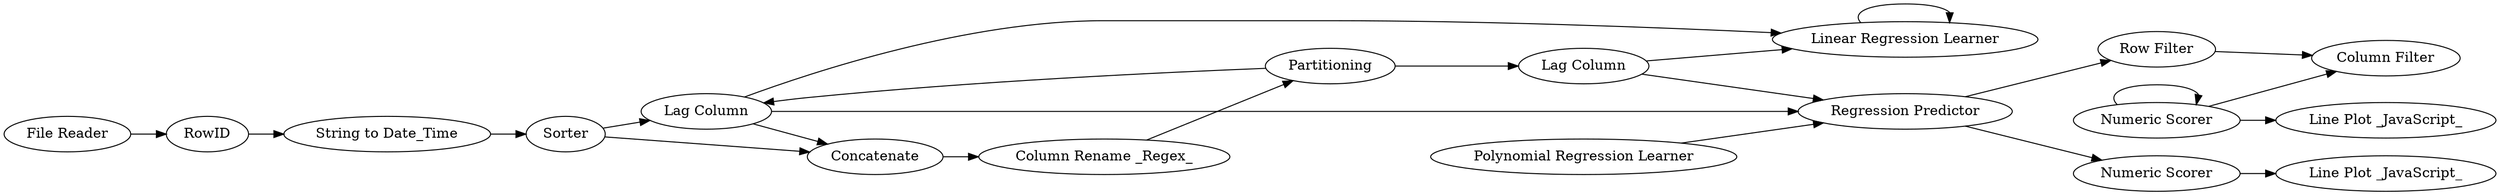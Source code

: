 digraph {
	211 -> 205
	211 -> 160
	205 -> 206
	199 -> 211
	212 -> 199
	158 -> 209
	207 -> 160
	206 -> 147
	159 -> 160
	200 -> 212
	199 -> 205
	208 -> 200
	166 -> 166
	149 -> 150
	166 -> 210
	211 -> 167
	160 -> 149
	147 -> 211
	147 -> 207
	166 -> 150
	207 -> 167
	167 -> 167
	160 -> 158
	210 [label="Line Plot _JavaScript_"]
	150 [label="Column Filter"]
	167 [label="Linear Regression Learner"]
	199 [label=Sorter]
	211 [label="Lag Column"]
	209 [label="Line Plot _JavaScript_"]
	208 [label="File Reader"]
	206 [label="Column Rename _Regex_"]
	207 [label="Lag Column"]
	158 [label="Numeric Scorer"]
	205 [label=Concatenate]
	212 [label="String to Date_Time"]
	147 [label=Partitioning]
	159 [label="Polynomial Regression Learner"]
	149 [label="Row Filter"]
	200 [label=RowID]
	160 [label="Regression Predictor"]
	166 [label="Numeric Scorer"]
	rankdir=LR
}
